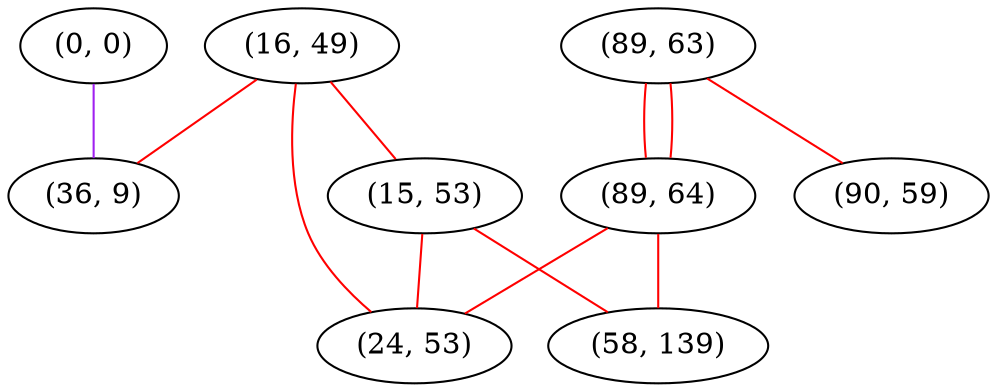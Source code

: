 graph "" {
"(16, 49)";
"(0, 0)";
"(36, 9)";
"(89, 63)";
"(15, 53)";
"(89, 64)";
"(58, 139)";
"(90, 59)";
"(24, 53)";
"(16, 49)" -- "(24, 53)"  [color=red, key=0, weight=1];
"(16, 49)" -- "(15, 53)"  [color=red, key=0, weight=1];
"(16, 49)" -- "(36, 9)"  [color=red, key=0, weight=1];
"(0, 0)" -- "(36, 9)"  [color=purple, key=0, weight=4];
"(89, 63)" -- "(89, 64)"  [color=red, key=0, weight=1];
"(89, 63)" -- "(89, 64)"  [color=red, key=1, weight=1];
"(89, 63)" -- "(90, 59)"  [color=red, key=0, weight=1];
"(15, 53)" -- "(24, 53)"  [color=red, key=0, weight=1];
"(15, 53)" -- "(58, 139)"  [color=red, key=0, weight=1];
"(89, 64)" -- "(24, 53)"  [color=red, key=0, weight=1];
"(89, 64)" -- "(58, 139)"  [color=red, key=0, weight=1];
}
